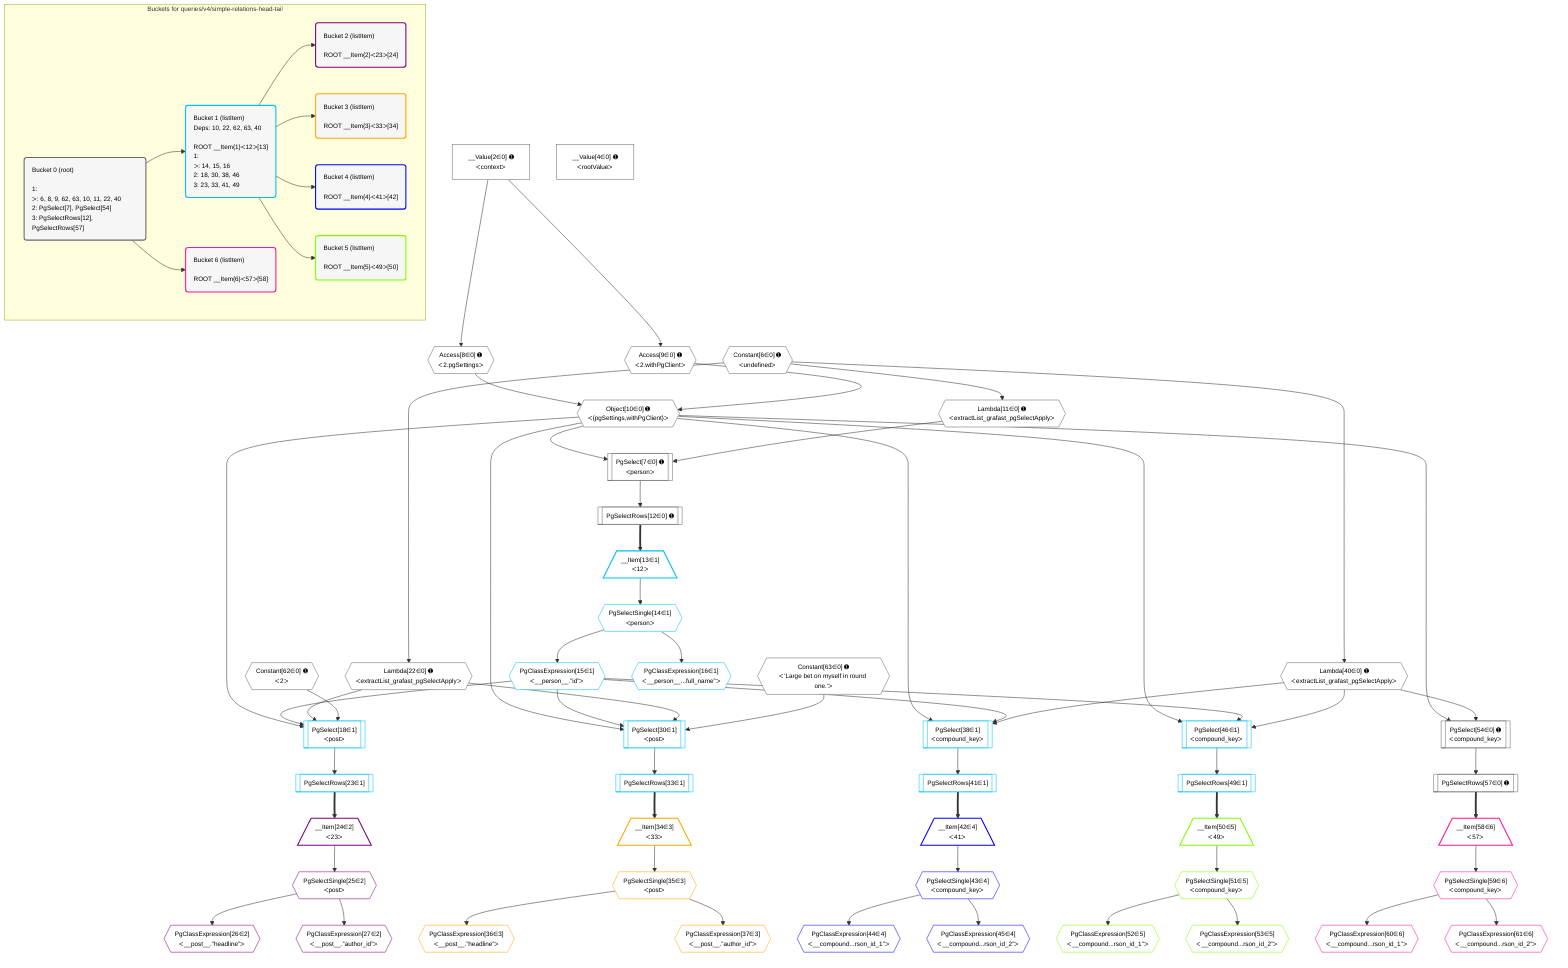%%{init: {'themeVariables': { 'fontSize': '12px'}}}%%
graph TD
    classDef path fill:#eee,stroke:#000,color:#000
    classDef plan fill:#fff,stroke-width:1px,color:#000
    classDef itemplan fill:#fff,stroke-width:2px,color:#000
    classDef unbatchedplan fill:#dff,stroke-width:1px,color:#000
    classDef sideeffectplan fill:#fcc,stroke-width:2px,color:#000
    classDef bucket fill:#f6f6f6,color:#000,stroke-width:2px,text-align:left


    %% plan dependencies
    PgSelect7[["PgSelect[7∈0] ➊<br />ᐸpersonᐳ"]]:::plan
    Object10{{"Object[10∈0] ➊<br />ᐸ{pgSettings,withPgClient}ᐳ"}}:::plan
    Lambda11{{"Lambda[11∈0] ➊<br />ᐸextractList_grafast_pgSelectApplyᐳ"}}:::plan
    Object10 & Lambda11 --> PgSelect7
    Access8{{"Access[8∈0] ➊<br />ᐸ2.pgSettingsᐳ"}}:::plan
    Access9{{"Access[9∈0] ➊<br />ᐸ2.withPgClientᐳ"}}:::plan
    Access8 & Access9 --> Object10
    PgSelect54[["PgSelect[54∈0] ➊<br />ᐸcompound_keyᐳ"]]:::plan
    Lambda40{{"Lambda[40∈0] ➊<br />ᐸextractList_grafast_pgSelectApplyᐳ"}}:::plan
    Object10 & Lambda40 --> PgSelect54
    __Value2["__Value[2∈0] ➊<br />ᐸcontextᐳ"]:::plan
    __Value2 --> Access8
    __Value2 --> Access9
    Constant6{{"Constant[6∈0] ➊<br />ᐸundefinedᐳ"}}:::plan
    Constant6 --> Lambda11
    PgSelectRows12[["PgSelectRows[12∈0] ➊"]]:::plan
    PgSelect7 --> PgSelectRows12
    Lambda22{{"Lambda[22∈0] ➊<br />ᐸextractList_grafast_pgSelectApplyᐳ"}}:::plan
    Constant6 --> Lambda22
    Constant6 --> Lambda40
    PgSelectRows57[["PgSelectRows[57∈0] ➊"]]:::plan
    PgSelect54 --> PgSelectRows57
    __Value4["__Value[4∈0] ➊<br />ᐸrootValueᐳ"]:::plan
    Constant62{{"Constant[62∈0] ➊<br />ᐸ2ᐳ"}}:::plan
    Constant63{{"Constant[63∈0] ➊<br />ᐸ'Large bet on myself in round one.'ᐳ"}}:::plan
    PgSelect18[["PgSelect[18∈1]<br />ᐸpostᐳ"]]:::plan
    PgClassExpression15{{"PgClassExpression[15∈1]<br />ᐸ__person__.”id”ᐳ"}}:::plan
    Object10 & PgClassExpression15 & Lambda22 & Constant62 --> PgSelect18
    PgSelect30[["PgSelect[30∈1]<br />ᐸpostᐳ"]]:::plan
    Object10 & PgClassExpression15 & Lambda22 & Constant63 --> PgSelect30
    PgSelect38[["PgSelect[38∈1]<br />ᐸcompound_keyᐳ"]]:::plan
    Object10 & PgClassExpression15 & Lambda40 --> PgSelect38
    PgSelect46[["PgSelect[46∈1]<br />ᐸcompound_keyᐳ"]]:::plan
    Object10 & PgClassExpression15 & Lambda40 --> PgSelect46
    __Item13[/"__Item[13∈1]<br />ᐸ12ᐳ"\]:::itemplan
    PgSelectRows12 ==> __Item13
    PgSelectSingle14{{"PgSelectSingle[14∈1]<br />ᐸpersonᐳ"}}:::plan
    __Item13 --> PgSelectSingle14
    PgSelectSingle14 --> PgClassExpression15
    PgClassExpression16{{"PgClassExpression[16∈1]<br />ᐸ__person__...full_name”ᐳ"}}:::plan
    PgSelectSingle14 --> PgClassExpression16
    PgSelectRows23[["PgSelectRows[23∈1]"]]:::plan
    PgSelect18 --> PgSelectRows23
    PgSelectRows33[["PgSelectRows[33∈1]"]]:::plan
    PgSelect30 --> PgSelectRows33
    PgSelectRows41[["PgSelectRows[41∈1]"]]:::plan
    PgSelect38 --> PgSelectRows41
    PgSelectRows49[["PgSelectRows[49∈1]"]]:::plan
    PgSelect46 --> PgSelectRows49
    __Item24[/"__Item[24∈2]<br />ᐸ23ᐳ"\]:::itemplan
    PgSelectRows23 ==> __Item24
    PgSelectSingle25{{"PgSelectSingle[25∈2]<br />ᐸpostᐳ"}}:::plan
    __Item24 --> PgSelectSingle25
    PgClassExpression26{{"PgClassExpression[26∈2]<br />ᐸ__post__.”headline”ᐳ"}}:::plan
    PgSelectSingle25 --> PgClassExpression26
    PgClassExpression27{{"PgClassExpression[27∈2]<br />ᐸ__post__.”author_id”ᐳ"}}:::plan
    PgSelectSingle25 --> PgClassExpression27
    __Item34[/"__Item[34∈3]<br />ᐸ33ᐳ"\]:::itemplan
    PgSelectRows33 ==> __Item34
    PgSelectSingle35{{"PgSelectSingle[35∈3]<br />ᐸpostᐳ"}}:::plan
    __Item34 --> PgSelectSingle35
    PgClassExpression36{{"PgClassExpression[36∈3]<br />ᐸ__post__.”headline”ᐳ"}}:::plan
    PgSelectSingle35 --> PgClassExpression36
    PgClassExpression37{{"PgClassExpression[37∈3]<br />ᐸ__post__.”author_id”ᐳ"}}:::plan
    PgSelectSingle35 --> PgClassExpression37
    __Item42[/"__Item[42∈4]<br />ᐸ41ᐳ"\]:::itemplan
    PgSelectRows41 ==> __Item42
    PgSelectSingle43{{"PgSelectSingle[43∈4]<br />ᐸcompound_keyᐳ"}}:::plan
    __Item42 --> PgSelectSingle43
    PgClassExpression44{{"PgClassExpression[44∈4]<br />ᐸ__compound...rson_id_1”ᐳ"}}:::plan
    PgSelectSingle43 --> PgClassExpression44
    PgClassExpression45{{"PgClassExpression[45∈4]<br />ᐸ__compound...rson_id_2”ᐳ"}}:::plan
    PgSelectSingle43 --> PgClassExpression45
    __Item50[/"__Item[50∈5]<br />ᐸ49ᐳ"\]:::itemplan
    PgSelectRows49 ==> __Item50
    PgSelectSingle51{{"PgSelectSingle[51∈5]<br />ᐸcompound_keyᐳ"}}:::plan
    __Item50 --> PgSelectSingle51
    PgClassExpression52{{"PgClassExpression[52∈5]<br />ᐸ__compound...rson_id_1”ᐳ"}}:::plan
    PgSelectSingle51 --> PgClassExpression52
    PgClassExpression53{{"PgClassExpression[53∈5]<br />ᐸ__compound...rson_id_2”ᐳ"}}:::plan
    PgSelectSingle51 --> PgClassExpression53
    __Item58[/"__Item[58∈6]<br />ᐸ57ᐳ"\]:::itemplan
    PgSelectRows57 ==> __Item58
    PgSelectSingle59{{"PgSelectSingle[59∈6]<br />ᐸcompound_keyᐳ"}}:::plan
    __Item58 --> PgSelectSingle59
    PgClassExpression60{{"PgClassExpression[60∈6]<br />ᐸ__compound...rson_id_1”ᐳ"}}:::plan
    PgSelectSingle59 --> PgClassExpression60
    PgClassExpression61{{"PgClassExpression[61∈6]<br />ᐸ__compound...rson_id_2”ᐳ"}}:::plan
    PgSelectSingle59 --> PgClassExpression61

    %% define steps

    subgraph "Buckets for queries/v4/simple-relations-head-tail"
    Bucket0("Bucket 0 (root)<br /><br />1: <br />ᐳ: 6, 8, 9, 62, 63, 10, 11, 22, 40<br />2: PgSelect[7], PgSelect[54]<br />3: PgSelectRows[12], PgSelectRows[57]"):::bucket
    classDef bucket0 stroke:#696969
    class Bucket0,__Value2,__Value4,Constant6,PgSelect7,Access8,Access9,Object10,Lambda11,PgSelectRows12,Lambda22,Lambda40,PgSelect54,PgSelectRows57,Constant62,Constant63 bucket0
    Bucket1("Bucket 1 (listItem)<br />Deps: 10, 22, 62, 63, 40<br /><br />ROOT __Item{1}ᐸ12ᐳ[13]<br />1: <br />ᐳ: 14, 15, 16<br />2: 18, 30, 38, 46<br />3: 23, 33, 41, 49"):::bucket
    classDef bucket1 stroke:#00bfff
    class Bucket1,__Item13,PgSelectSingle14,PgClassExpression15,PgClassExpression16,PgSelect18,PgSelectRows23,PgSelect30,PgSelectRows33,PgSelect38,PgSelectRows41,PgSelect46,PgSelectRows49 bucket1
    Bucket2("Bucket 2 (listItem)<br /><br />ROOT __Item{2}ᐸ23ᐳ[24]"):::bucket
    classDef bucket2 stroke:#7f007f
    class Bucket2,__Item24,PgSelectSingle25,PgClassExpression26,PgClassExpression27 bucket2
    Bucket3("Bucket 3 (listItem)<br /><br />ROOT __Item{3}ᐸ33ᐳ[34]"):::bucket
    classDef bucket3 stroke:#ffa500
    class Bucket3,__Item34,PgSelectSingle35,PgClassExpression36,PgClassExpression37 bucket3
    Bucket4("Bucket 4 (listItem)<br /><br />ROOT __Item{4}ᐸ41ᐳ[42]"):::bucket
    classDef bucket4 stroke:#0000ff
    class Bucket4,__Item42,PgSelectSingle43,PgClassExpression44,PgClassExpression45 bucket4
    Bucket5("Bucket 5 (listItem)<br /><br />ROOT __Item{5}ᐸ49ᐳ[50]"):::bucket
    classDef bucket5 stroke:#7fff00
    class Bucket5,__Item50,PgSelectSingle51,PgClassExpression52,PgClassExpression53 bucket5
    Bucket6("Bucket 6 (listItem)<br /><br />ROOT __Item{6}ᐸ57ᐳ[58]"):::bucket
    classDef bucket6 stroke:#ff1493
    class Bucket6,__Item58,PgSelectSingle59,PgClassExpression60,PgClassExpression61 bucket6
    Bucket0 --> Bucket1 & Bucket6
    Bucket1 --> Bucket2 & Bucket3 & Bucket4 & Bucket5
    end